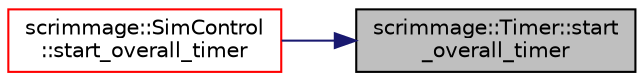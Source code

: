 digraph "scrimmage::Timer::start_overall_timer"
{
 // LATEX_PDF_SIZE
  edge [fontname="Helvetica",fontsize="10",labelfontname="Helvetica",labelfontsize="10"];
  node [fontname="Helvetica",fontsize="10",shape=record];
  rankdir="RL";
  Node1 [label="scrimmage::Timer::start\l_overall_timer",height=0.2,width=0.4,color="black", fillcolor="grey75", style="filled", fontcolor="black",tooltip=" "];
  Node1 -> Node2 [dir="back",color="midnightblue",fontsize="10",style="solid",fontname="Helvetica"];
  Node2 [label="scrimmage::SimControl\l::start_overall_timer",height=0.2,width=0.4,color="red", fillcolor="white", style="filled",URL="$classscrimmage_1_1SimControl.html#aaabddab46a1581c6694adaecbf8c6c27",tooltip=" "];
}
